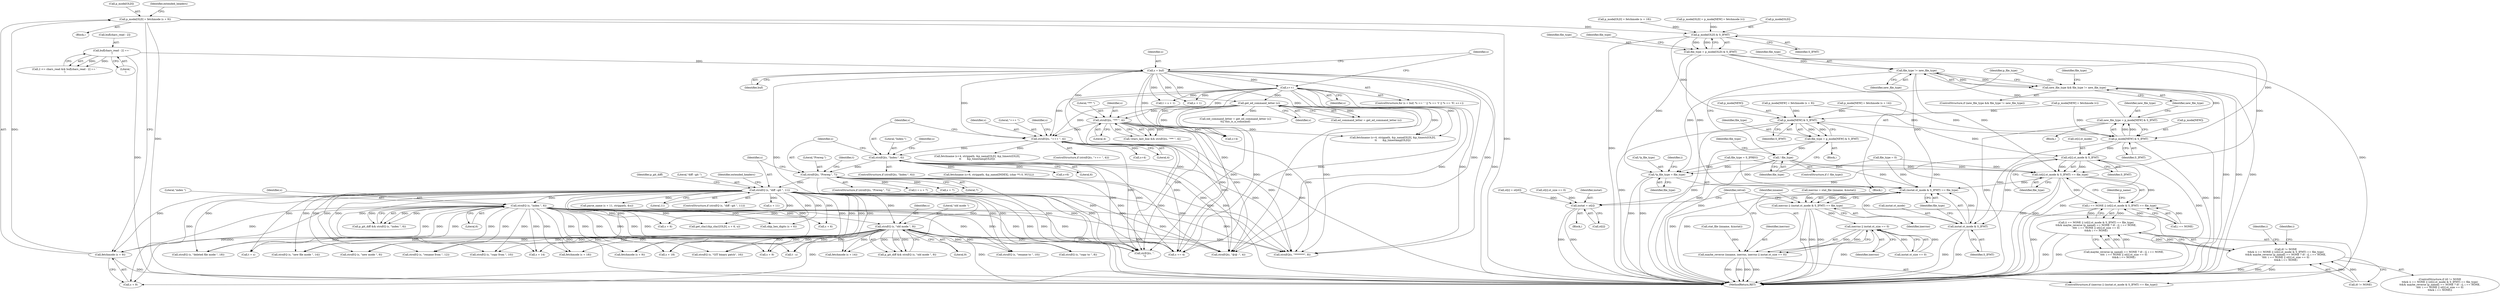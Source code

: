 digraph "0_savannah_f290f48a621867084884bfff87f8093c15195e6a@API" {
"1000965" [label="(Call,p_mode[OLD] = fetchmode (s + 9))"];
"1000969" [label="(Call,fetchmode (s + 9))"];
"1000754" [label="(Call,strnEQ (s, \"diff --git \", 11))"];
"1000665" [label="(Call,strnEQ(s, \"Prereq:\", 7))"];
"1000639" [label="(Call,strnEQ(s, \"Index:\", 6))"];
"1000609" [label="(Call,strnEQ(s, \"+++ \", 4))"];
"1000559" [label="(Call,get_ed_command_letter (s))"];
"1000438" [label="(Call,s = buf)"];
"1000430" [label="(Call,buf[chars_read - 2] == '\r')"];
"1000455" [label="(Call,s++)"];
"1000582" [label="(Call,strnEQ(s, \"*** \", 4))"];
"1000859" [label="(Call,strnEQ (s, \"index \", 6))"];
"1000960" [label="(Call,strnEQ (s, \"old mode \", 9))"];
"1001637" [label="(Call,p_mode[OLD] & S_IFMT)"];
"1001635" [label="(Call,file_type = p_mode[OLD] & S_IFMT)"];
"1001656" [label="(Call,file_type != new_file_type)"];
"1001654" [label="(Call,new_file_type && file_type != new_file_type)"];
"1001677" [label="(Call,*p_file_type = file_type)"];
"1001945" [label="(Call,(st[i].st_mode & S_IFMT) == file_type)"];
"1001941" [label="(Call,i == NONE || (st[i].st_mode & S_IFMT) == file_type)"];
"1001940" [label="(Call,(i == NONE || (st[i].st_mode & S_IFMT) == file_type)\n\t\t&& maybe_reverse (p_name[i == NONE ? i0 : i], i == NONE,\n\t\t\t\t  i == NONE || st[i].st_size == 0)\n\t\t&& i == NONE)"];
"1001936" [label="(Call,i0 != NONE\n\t\t&& (i == NONE || (st[i].st_mode & S_IFMT) == file_type)\n\t\t&& maybe_reverse (p_name[i == NONE ? i0 : i], i == NONE,\n\t\t\t\t  i == NONE || st[i].st_size == 0)\n\t\t&& i == NONE)"];
"1002117" [label="(Call,(instat.st_mode & S_IFMT) == file_type)"];
"1002115" [label="(Call,inerrno || (instat.st_mode & S_IFMT) == file_type)"];
"1002127" [label="(Call,inerrno || instat.st_size == 0)"];
"1002124" [label="(Call,maybe_reverse (inname, inerrno, inerrno || instat.st_size == 0))"];
"1001648" [label="(Call,p_mode[NEW] & S_IFMT)"];
"1001646" [label="(Call,new_file_type = p_mode[NEW] & S_IFMT)"];
"1001946" [label="(Call,st[i].st_mode & S_IFMT)"];
"1002118" [label="(Call,instat.st_mode & S_IFMT)"];
"1002157" [label="(Call,instat = st[i])"];
"1001666" [label="(Call,p_mode[NEW] & S_IFMT)"];
"1001664" [label="(Call,file_type = p_mode[NEW] & S_IFMT)"];
"1001672" [label="(Call,! file_type)"];
"1001667" [label="(Call,p_mode[NEW])"];
"1001946" [label="(Call,st[i].st_mode & S_IFMT)"];
"1002110" [label="(Call,stat_file (inname, &instat))"];
"1000584" [label="(Literal,\"*** \")"];
"1000799" [label="(Call,parse_name (s + 11, strippath, &u))"];
"1000481" [label="(Call,s + 1)"];
"1002128" [label="(Identifier,inerrno)"];
"1000858" [label="(Identifier,p_git_diff)"];
"1000129" [label="(Block,)"];
"1001303" [label="(Call,s += 4)"];
"1001656" [label="(Call,file_type != new_file_type)"];
"1001660" [label="(Identifier,file_type)"];
"1001067" [label="(Call,strnEQ (s, \"rename to \", 10))"];
"1000585" [label="(Literal,4)"];
"1000965" [label="(Call,p_mode[OLD] = fetchmode (s + 9))"];
"1000436" [label="(Literal,'\r')"];
"1000609" [label="(Call,strnEQ(s, \"+++ \", 4))"];
"1000646" [label="(Identifier,s)"];
"1000608" [label="(ControlStructure,if (strnEQ(s, \"+++ \", 4)))"];
"1000756" [label="(Literal,\"diff --git \")"];
"1001035" [label="(Call,s + 14)"];
"1000615" [label="(Call,s+4)"];
"1000943" [label="(Call,p_mode[OLD] = p_mode[NEW] = fetchmode (v))"];
"1000556" [label="(Call,(ed_command_letter = get_ed_command_letter (s))\n\t\t|| this_is_a_command)"];
"1000431" [label="(Call,buf[chars_read - 2])"];
"1000611" [label="(Literal,\"+++ \")"];
"1000970" [label="(Call,s + 9)"];
"1002159" [label="(Call,st[i])"];
"1000645" [label="(Call,s+6)"];
"1000588" [label="(Call,s+4)"];
"1000757" [label="(Literal,11)"];
"1000582" [label="(Call,strnEQ(s, \"*** \", 4))"];
"1000755" [label="(Identifier,s)"];
"1001223" [label="(Call,strEQ(s, \".\n\"))"];
"1000612" [label="(Literal,4)"];
"1000444" [label="(Identifier,s)"];
"1001677" [label="(Call,*p_file_type = file_type)"];
"1001758" [label="(Call,st[i] = st[i0])"];
"1000664" [label="(ControlStructure,if (strnEQ(s, \"Prereq:\", 7)))"];
"1000667" [label="(Literal,\"Prereq:\")"];
"1000761" [label="(Identifier,extended_headers)"];
"1000966" [label="(Call,p_mode[OLD])"];
"1000614" [label="(Call,fetchname (s+4, strippath, &p_name[OLD], &p_timestr[OLD],\n\t\t       &p_timestamp[OLD]))"];
"1001663" [label="(Block,)"];
"1001136" [label="(Call,t = s)"];
"1002164" [label="(MethodReturn,RET)"];
"1001945" [label="(Call,(st[i].st_mode & S_IFMT) == file_type)"];
"1001010" [label="(Call,s + 18)"];
"1001655" [label="(Identifier,new_file_type)"];
"1001940" [label="(Call,(i == NONE || (st[i].st_mode & S_IFMT) == file_type)\n\t\t&& maybe_reverse (p_name[i == NONE ? i0 : i], i == NONE,\n\t\t\t\t  i == NONE || st[i].st_size == 0)\n\t\t&& i == NONE)"];
"1002125" [label="(Identifier,inname)"];
"1001682" [label="(Identifier,i)"];
"1001936" [label="(Call,i0 != NONE\n\t\t&& (i == NONE || (st[i].st_mode & S_IFMT) == file_type)\n\t\t&& maybe_reverse (p_name[i == NONE ? i0 : i], i == NONE,\n\t\t\t\t  i == NONE || st[i].st_size == 0)\n\t\t&& i == NONE)"];
"1000559" [label="(Call,get_ed_command_letter (s))"];
"1001675" [label="(Identifier,file_type)"];
"1001200" [label="(Call,t - s)"];
"1001954" [label="(Call,maybe_reverse (p_name[i == NONE ? i0 : i], i == NONE,\n\t\t\t\t  i == NONE || st[i].st_size == 0)\n\t\t&& i == NONE)"];
"1000960" [label="(Call,strnEQ (s, \"old mode \", 9))"];
"1001672" [label="(Call,! file_type)"];
"1001635" [label="(Call,file_type = p_mode[OLD] & S_IFMT)"];
"1000969" [label="(Call,fetchmode (s + 9))"];
"1002124" [label="(Call,maybe_reverse (inname, inerrno, inerrno || instat.st_size == 0))"];
"1000947" [label="(Call,p_mode[NEW] = fetchmode (v))"];
"1000989" [label="(Call,fetchmode (s + 9))"];
"1002123" [label="(Identifier,file_type)"];
"1002126" [label="(Identifier,inerrno)"];
"1001030" [label="(Call,p_mode[NEW] = fetchmode (s + 14))"];
"1001648" [label="(Call,p_mode[NEW] & S_IFMT)"];
"1002108" [label="(Call,inerrno = stat_file (inname, &instat))"];
"1000641" [label="(Literal,\"Index:\")"];
"1000754" [label="(Call,strnEQ (s, \"diff --git \", 11))"];
"1001246" [label="(Call,strnEQ(s, \"@@ -\", 4))"];
"1000961" [label="(Identifier,s)"];
"1001664" [label="(Call,file_type = p_mode[NEW] & S_IFMT)"];
"1001952" [label="(Identifier,S_IFMT)"];
"1000861" [label="(Literal,\"index \")"];
"1000671" [label="(Call,t = s + 7)"];
"1001679" [label="(Identifier,p_file_type)"];
"1001050" [label="(Call,strnEQ (s, \"rename from \", 12))"];
"1002127" [label="(Call,inerrno || instat.st_size == 0)"];
"1001646" [label="(Call,new_file_type = p_mode[NEW] & S_IFMT)"];
"1000963" [label="(Literal,9)"];
"1001034" [label="(Call,fetchmode (s + 14))"];
"1001647" [label="(Identifier,new_file_type)"];
"1000673" [label="(Call,s + 7)"];
"1001941" [label="(Call,i == NONE || (st[i].st_mode & S_IFMT) == file_type)"];
"1001670" [label="(Identifier,S_IFMT)"];
"1001652" [label="(Identifier,S_IFMT)"];
"1001957" [label="(Identifier,p_name)"];
"1001666" [label="(Call,p_mode[NEW] & S_IFMT)"];
"1000665" [label="(Call,strnEQ(s, \"Prereq:\", 7))"];
"1000439" [label="(Identifier,s)"];
"1000642" [label="(Literal,6)"];
"1000962" [label="(Literal,\"old mode \")"];
"1000440" [label="(Identifier,buf)"];
"1001101" [label="(Call,strnEQ (s, \"copy to \", 8))"];
"1000426" [label="(Call,2 <= chars_read && buf[chars_read - 2] == '\r')"];
"1001942" [label="(Call,i == NONE)"];
"1002129" [label="(Call,instat.st_size == 0)"];
"1000985" [label="(Call,p_mode[NEW] = fetchmode (s + 9))"];
"1001641" [label="(Identifier,S_IFMT)"];
"1001084" [label="(Call,strnEQ (s, \"copy from \", 10))"];
"1000860" [label="(Identifier,s)"];
"1000974" [label="(Identifier,extended_headers)"];
"1002118" [label="(Call,instat.st_mode & S_IFMT)"];
"1000870" [label="(Call,skip_hex_digits (s + 6))"];
"1000639" [label="(Call,strnEQ(s, \"Index:\", 6))"];
"1001638" [label="(Call,p_mode[OLD])"];
"1000616" [label="(Identifier,s)"];
"1001982" [label="(Identifier,i)"];
"1001431" [label="(Call,strnEQ(s, \"********\", 8))"];
"1001009" [label="(Call,fetchmode (s + 18))"];
"1002117" [label="(Call,(instat.st_mode & S_IFMT) == file_type)"];
"1000964" [label="(Block,)"];
"1001644" [label="(Block,)"];
"1002115" [label="(Call,inerrno || (instat.st_mode & S_IFMT) == file_type)"];
"1001653" [label="(ControlStructure,if (new_file_type && file_type != new_file_type))"];
"1000638" [label="(ControlStructure,if (strnEQ(s, \"Index:\", 6)))"];
"1001935" [label="(ControlStructure,if (i0 != NONE\n\t\t&& (i == NONE || (st[i].st_mode & S_IFMT) == file_type)\n\t\t&& maybe_reverse (p_name[i == NONE ? i0 : i], i == NONE,\n\t\t\t\t  i == NONE || st[i].st_size == 0)\n\t\t&& i == NONE))"];
"1001000" [label="(Call,strnEQ (s, \"deleted file mode \", 18))"];
"1000456" [label="(Identifier,s)"];
"1000753" [label="(ControlStructure,if (strnEQ (s, \"diff --git \", 11)))"];
"1000560" [label="(Identifier,s)"];
"1000430" [label="(Call,buf[chars_read - 2] == '\r')"];
"1001649" [label="(Call,p_mode[NEW])"];
"1001637" [label="(Call,p_mode[OLD] & S_IFMT)"];
"1000672" [label="(Identifier,t)"];
"1000610" [label="(Identifier,s)"];
"1001665" [label="(Identifier,file_type)"];
"1001657" [label="(Identifier,file_type)"];
"1000644" [label="(Call,fetchname (s+6, strippath, &p_name[INDEX], (char **) 0, NULL))"];
"1000557" [label="(Call,ed_command_letter = get_ed_command_letter (s))"];
"1000862" [label="(Literal,6)"];
"1002119" [label="(Call,instat.st_mode)"];
"1002140" [label="(Block,)"];
"1001643" [label="(Identifier,file_type)"];
"1000859" [label="(Call,strnEQ (s, \"index \", 6))"];
"1002122" [label="(Identifier,S_IFMT)"];
"1002116" [label="(Identifier,inerrno)"];
"1001680" [label="(Identifier,file_type)"];
"1000438" [label="(Call,s = buf)"];
"1000871" [label="(Call,s + 6)"];
"1000668" [label="(Literal,7)"];
"1000455" [label="(Call,s++)"];
"1001025" [label="(Call,strnEQ (s, \"new file mode \", 14))"];
"1000479" [label="(Call,t = s + 1)"];
"1000437" [label="(ControlStructure,for (s = buf; *s == ' ' || *s == '\t' || *s == 'X'; s++))"];
"1000800" [label="(Call,s + 11)"];
"1001659" [label="(Call,file_type = 0)"];
"1001005" [label="(Call,p_mode[OLD] = fetchmode (s + 18))"];
"1001971" [label="(Call,st[i].st_size == 0)"];
"1000980" [label="(Call,strnEQ (s, \"new mode \", 9))"];
"1002114" [label="(ControlStructure,if (inerrno || (instat.st_mode & S_IFMT) == file_type))"];
"1001654" [label="(Call,new_file_type && file_type != new_file_type)"];
"1000583" [label="(Identifier,s)"];
"1001674" [label="(Call,file_type = S_IFREG)"];
"1001658" [label="(Identifier,new_file_type)"];
"1001118" [label="(Call,strnEQ (s, \"GIT binary patch\", 16))"];
"1001671" [label="(ControlStructure,if (! file_type))"];
"1000587" [label="(Call,fetchname (s+4, strippath, &p_name[OLD], &p_timestr[OLD],\n\t\t       &p_timestamp[OLD]))"];
"1000579" [label="(Call,!stars_last_line && strnEQ(s, \"*** \", 4))"];
"1000908" [label="(Call,s + 6)"];
"1002158" [label="(Identifier,instat)"];
"1001937" [label="(Call,i0 != NONE)"];
"1002157" [label="(Call,instat = st[i])"];
"1001673" [label="(Identifier,file_type)"];
"1000990" [label="(Call,s + 9)"];
"1000903" [label="(Call,get_sha1(&p_sha1[OLD], s + 6, u))"];
"1000640" [label="(Identifier,s)"];
"1001636" [label="(Identifier,file_type)"];
"1001947" [label="(Call,st[i].st_mode)"];
"1000958" [label="(Call,p_git_diff && strnEQ (s, \"old mode \", 9))"];
"1001678" [label="(Call,*p_file_type)"];
"1001987" [label="(Identifier,i)"];
"1000666" [label="(Identifier,s)"];
"1000857" [label="(Call,p_git_diff && strnEQ (s, \"index \", 6))"];
"1001953" [label="(Identifier,file_type)"];
"1002163" [label="(Identifier,retval)"];
"1000965" -> "1000964"  [label="AST: "];
"1000965" -> "1000969"  [label="CFG: "];
"1000966" -> "1000965"  [label="AST: "];
"1000969" -> "1000965"  [label="AST: "];
"1000974" -> "1000965"  [label="CFG: "];
"1000965" -> "1002164"  [label="DDG: "];
"1000965" -> "1002164"  [label="DDG: "];
"1000969" -> "1000965"  [label="DDG: "];
"1000965" -> "1001637"  [label="DDG: "];
"1000969" -> "1000970"  [label="CFG: "];
"1000970" -> "1000969"  [label="AST: "];
"1000969" -> "1002164"  [label="DDG: "];
"1000754" -> "1000969"  [label="DDG: "];
"1000859" -> "1000969"  [label="DDG: "];
"1000960" -> "1000969"  [label="DDG: "];
"1000754" -> "1000753"  [label="AST: "];
"1000754" -> "1000757"  [label="CFG: "];
"1000755" -> "1000754"  [label="AST: "];
"1000756" -> "1000754"  [label="AST: "];
"1000757" -> "1000754"  [label="AST: "];
"1000761" -> "1000754"  [label="CFG: "];
"1000858" -> "1000754"  [label="CFG: "];
"1000754" -> "1002164"  [label="DDG: "];
"1000754" -> "1002164"  [label="DDG: "];
"1000665" -> "1000754"  [label="DDG: "];
"1000754" -> "1000799"  [label="DDG: "];
"1000754" -> "1000800"  [label="DDG: "];
"1000754" -> "1000859"  [label="DDG: "];
"1000754" -> "1000870"  [label="DDG: "];
"1000754" -> "1000871"  [label="DDG: "];
"1000754" -> "1000903"  [label="DDG: "];
"1000754" -> "1000908"  [label="DDG: "];
"1000754" -> "1000960"  [label="DDG: "];
"1000754" -> "1000970"  [label="DDG: "];
"1000754" -> "1000980"  [label="DDG: "];
"1000754" -> "1000989"  [label="DDG: "];
"1000754" -> "1000990"  [label="DDG: "];
"1000754" -> "1001000"  [label="DDG: "];
"1000754" -> "1001009"  [label="DDG: "];
"1000754" -> "1001010"  [label="DDG: "];
"1000754" -> "1001025"  [label="DDG: "];
"1000754" -> "1001034"  [label="DDG: "];
"1000754" -> "1001035"  [label="DDG: "];
"1000754" -> "1001050"  [label="DDG: "];
"1000754" -> "1001067"  [label="DDG: "];
"1000754" -> "1001084"  [label="DDG: "];
"1000754" -> "1001101"  [label="DDG: "];
"1000754" -> "1001118"  [label="DDG: "];
"1000754" -> "1001136"  [label="DDG: "];
"1000754" -> "1001200"  [label="DDG: "];
"1000754" -> "1001223"  [label="DDG: "];
"1000754" -> "1001246"  [label="DDG: "];
"1000754" -> "1001303"  [label="DDG: "];
"1000754" -> "1001431"  [label="DDG: "];
"1000665" -> "1000664"  [label="AST: "];
"1000665" -> "1000668"  [label="CFG: "];
"1000666" -> "1000665"  [label="AST: "];
"1000667" -> "1000665"  [label="AST: "];
"1000668" -> "1000665"  [label="AST: "];
"1000672" -> "1000665"  [label="CFG: "];
"1000755" -> "1000665"  [label="CFG: "];
"1000665" -> "1002164"  [label="DDG: "];
"1000639" -> "1000665"  [label="DDG: "];
"1000665" -> "1000671"  [label="DDG: "];
"1000665" -> "1000673"  [label="DDG: "];
"1000665" -> "1001223"  [label="DDG: "];
"1000665" -> "1001246"  [label="DDG: "];
"1000665" -> "1001303"  [label="DDG: "];
"1000665" -> "1001431"  [label="DDG: "];
"1000639" -> "1000638"  [label="AST: "];
"1000639" -> "1000642"  [label="CFG: "];
"1000640" -> "1000639"  [label="AST: "];
"1000641" -> "1000639"  [label="AST: "];
"1000642" -> "1000639"  [label="AST: "];
"1000646" -> "1000639"  [label="CFG: "];
"1000666" -> "1000639"  [label="CFG: "];
"1000639" -> "1002164"  [label="DDG: "];
"1000609" -> "1000639"  [label="DDG: "];
"1000639" -> "1000644"  [label="DDG: "];
"1000639" -> "1000645"  [label="DDG: "];
"1000639" -> "1001223"  [label="DDG: "];
"1000639" -> "1001246"  [label="DDG: "];
"1000639" -> "1001303"  [label="DDG: "];
"1000639" -> "1001431"  [label="DDG: "];
"1000609" -> "1000608"  [label="AST: "];
"1000609" -> "1000612"  [label="CFG: "];
"1000610" -> "1000609"  [label="AST: "];
"1000611" -> "1000609"  [label="AST: "];
"1000612" -> "1000609"  [label="AST: "];
"1000616" -> "1000609"  [label="CFG: "];
"1000640" -> "1000609"  [label="CFG: "];
"1000609" -> "1002164"  [label="DDG: "];
"1000559" -> "1000609"  [label="DDG: "];
"1000582" -> "1000609"  [label="DDG: "];
"1000438" -> "1000609"  [label="DDG: "];
"1000455" -> "1000609"  [label="DDG: "];
"1000609" -> "1000614"  [label="DDG: "];
"1000609" -> "1000615"  [label="DDG: "];
"1000609" -> "1001223"  [label="DDG: "];
"1000609" -> "1001246"  [label="DDG: "];
"1000609" -> "1001303"  [label="DDG: "];
"1000609" -> "1001431"  [label="DDG: "];
"1000559" -> "1000557"  [label="AST: "];
"1000559" -> "1000560"  [label="CFG: "];
"1000560" -> "1000559"  [label="AST: "];
"1000557" -> "1000559"  [label="CFG: "];
"1000559" -> "1000556"  [label="DDG: "];
"1000559" -> "1000557"  [label="DDG: "];
"1000438" -> "1000559"  [label="DDG: "];
"1000455" -> "1000559"  [label="DDG: "];
"1000559" -> "1000582"  [label="DDG: "];
"1000559" -> "1000587"  [label="DDG: "];
"1000559" -> "1000588"  [label="DDG: "];
"1000559" -> "1001223"  [label="DDG: "];
"1000559" -> "1001246"  [label="DDG: "];
"1000559" -> "1001303"  [label="DDG: "];
"1000559" -> "1001431"  [label="DDG: "];
"1000438" -> "1000437"  [label="AST: "];
"1000438" -> "1000440"  [label="CFG: "];
"1000439" -> "1000438"  [label="AST: "];
"1000440" -> "1000438"  [label="AST: "];
"1000444" -> "1000438"  [label="CFG: "];
"1000438" -> "1002164"  [label="DDG: "];
"1000430" -> "1000438"  [label="DDG: "];
"1000438" -> "1000455"  [label="DDG: "];
"1000438" -> "1000479"  [label="DDG: "];
"1000438" -> "1000481"  [label="DDG: "];
"1000438" -> "1000582"  [label="DDG: "];
"1000438" -> "1000587"  [label="DDG: "];
"1000438" -> "1000588"  [label="DDG: "];
"1000438" -> "1001223"  [label="DDG: "];
"1000438" -> "1001246"  [label="DDG: "];
"1000438" -> "1001303"  [label="DDG: "];
"1000438" -> "1001431"  [label="DDG: "];
"1000430" -> "1000426"  [label="AST: "];
"1000430" -> "1000436"  [label="CFG: "];
"1000431" -> "1000430"  [label="AST: "];
"1000436" -> "1000430"  [label="AST: "];
"1000426" -> "1000430"  [label="CFG: "];
"1000430" -> "1002164"  [label="DDG: "];
"1000430" -> "1000426"  [label="DDG: "];
"1000430" -> "1000426"  [label="DDG: "];
"1000455" -> "1000437"  [label="AST: "];
"1000455" -> "1000456"  [label="CFG: "];
"1000456" -> "1000455"  [label="AST: "];
"1000444" -> "1000455"  [label="CFG: "];
"1000455" -> "1000479"  [label="DDG: "];
"1000455" -> "1000481"  [label="DDG: "];
"1000455" -> "1000582"  [label="DDG: "];
"1000455" -> "1000587"  [label="DDG: "];
"1000455" -> "1000588"  [label="DDG: "];
"1000455" -> "1001223"  [label="DDG: "];
"1000455" -> "1001246"  [label="DDG: "];
"1000455" -> "1001303"  [label="DDG: "];
"1000455" -> "1001431"  [label="DDG: "];
"1000582" -> "1000579"  [label="AST: "];
"1000582" -> "1000585"  [label="CFG: "];
"1000583" -> "1000582"  [label="AST: "];
"1000584" -> "1000582"  [label="AST: "];
"1000585" -> "1000582"  [label="AST: "];
"1000579" -> "1000582"  [label="CFG: "];
"1000582" -> "1000579"  [label="DDG: "];
"1000582" -> "1000579"  [label="DDG: "];
"1000582" -> "1000579"  [label="DDG: "];
"1000582" -> "1000587"  [label="DDG: "];
"1000582" -> "1000588"  [label="DDG: "];
"1000582" -> "1001223"  [label="DDG: "];
"1000582" -> "1001246"  [label="DDG: "];
"1000582" -> "1001303"  [label="DDG: "];
"1000582" -> "1001431"  [label="DDG: "];
"1000859" -> "1000857"  [label="AST: "];
"1000859" -> "1000862"  [label="CFG: "];
"1000860" -> "1000859"  [label="AST: "];
"1000861" -> "1000859"  [label="AST: "];
"1000862" -> "1000859"  [label="AST: "];
"1000857" -> "1000859"  [label="CFG: "];
"1000859" -> "1002164"  [label="DDG: "];
"1000859" -> "1000857"  [label="DDG: "];
"1000859" -> "1000857"  [label="DDG: "];
"1000859" -> "1000857"  [label="DDG: "];
"1000859" -> "1000870"  [label="DDG: "];
"1000859" -> "1000871"  [label="DDG: "];
"1000859" -> "1000903"  [label="DDG: "];
"1000859" -> "1000908"  [label="DDG: "];
"1000859" -> "1000960"  [label="DDG: "];
"1000859" -> "1000970"  [label="DDG: "];
"1000859" -> "1000980"  [label="DDG: "];
"1000859" -> "1000989"  [label="DDG: "];
"1000859" -> "1000990"  [label="DDG: "];
"1000859" -> "1001000"  [label="DDG: "];
"1000859" -> "1001009"  [label="DDG: "];
"1000859" -> "1001010"  [label="DDG: "];
"1000859" -> "1001025"  [label="DDG: "];
"1000859" -> "1001034"  [label="DDG: "];
"1000859" -> "1001035"  [label="DDG: "];
"1000859" -> "1001050"  [label="DDG: "];
"1000859" -> "1001067"  [label="DDG: "];
"1000859" -> "1001084"  [label="DDG: "];
"1000859" -> "1001101"  [label="DDG: "];
"1000859" -> "1001118"  [label="DDG: "];
"1000859" -> "1001136"  [label="DDG: "];
"1000859" -> "1001200"  [label="DDG: "];
"1000859" -> "1001223"  [label="DDG: "];
"1000859" -> "1001246"  [label="DDG: "];
"1000859" -> "1001303"  [label="DDG: "];
"1000859" -> "1001431"  [label="DDG: "];
"1000960" -> "1000958"  [label="AST: "];
"1000960" -> "1000963"  [label="CFG: "];
"1000961" -> "1000960"  [label="AST: "];
"1000962" -> "1000960"  [label="AST: "];
"1000963" -> "1000960"  [label="AST: "];
"1000958" -> "1000960"  [label="CFG: "];
"1000960" -> "1002164"  [label="DDG: "];
"1000960" -> "1000958"  [label="DDG: "];
"1000960" -> "1000958"  [label="DDG: "];
"1000960" -> "1000958"  [label="DDG: "];
"1000960" -> "1000970"  [label="DDG: "];
"1000960" -> "1000980"  [label="DDG: "];
"1000960" -> "1000989"  [label="DDG: "];
"1000960" -> "1000990"  [label="DDG: "];
"1000960" -> "1001000"  [label="DDG: "];
"1000960" -> "1001009"  [label="DDG: "];
"1000960" -> "1001010"  [label="DDG: "];
"1000960" -> "1001025"  [label="DDG: "];
"1000960" -> "1001034"  [label="DDG: "];
"1000960" -> "1001035"  [label="DDG: "];
"1000960" -> "1001050"  [label="DDG: "];
"1000960" -> "1001067"  [label="DDG: "];
"1000960" -> "1001084"  [label="DDG: "];
"1000960" -> "1001101"  [label="DDG: "];
"1000960" -> "1001118"  [label="DDG: "];
"1000960" -> "1001136"  [label="DDG: "];
"1000960" -> "1001200"  [label="DDG: "];
"1000960" -> "1001223"  [label="DDG: "];
"1000960" -> "1001246"  [label="DDG: "];
"1000960" -> "1001303"  [label="DDG: "];
"1000960" -> "1001431"  [label="DDG: "];
"1001637" -> "1001635"  [label="AST: "];
"1001637" -> "1001641"  [label="CFG: "];
"1001638" -> "1001637"  [label="AST: "];
"1001641" -> "1001637"  [label="AST: "];
"1001635" -> "1001637"  [label="CFG: "];
"1001637" -> "1002164"  [label="DDG: "];
"1001637" -> "1001635"  [label="DDG: "];
"1001637" -> "1001635"  [label="DDG: "];
"1000943" -> "1001637"  [label="DDG: "];
"1001005" -> "1001637"  [label="DDG: "];
"1001637" -> "1001648"  [label="DDG: "];
"1001637" -> "1001666"  [label="DDG: "];
"1001635" -> "1000129"  [label="AST: "];
"1001636" -> "1001635"  [label="AST: "];
"1001643" -> "1001635"  [label="CFG: "];
"1001635" -> "1002164"  [label="DDG: "];
"1001635" -> "1001656"  [label="DDG: "];
"1001635" -> "1001677"  [label="DDG: "];
"1001635" -> "1001945"  [label="DDG: "];
"1001635" -> "1002117"  [label="DDG: "];
"1001656" -> "1001654"  [label="AST: "];
"1001656" -> "1001658"  [label="CFG: "];
"1001657" -> "1001656"  [label="AST: "];
"1001658" -> "1001656"  [label="AST: "];
"1001654" -> "1001656"  [label="CFG: "];
"1001656" -> "1001654"  [label="DDG: "];
"1001656" -> "1001654"  [label="DDG: "];
"1001646" -> "1001656"  [label="DDG: "];
"1001656" -> "1001677"  [label="DDG: "];
"1001656" -> "1001945"  [label="DDG: "];
"1001656" -> "1002117"  [label="DDG: "];
"1001654" -> "1001653"  [label="AST: "];
"1001654" -> "1001655"  [label="CFG: "];
"1001655" -> "1001654"  [label="AST: "];
"1001660" -> "1001654"  [label="CFG: "];
"1001679" -> "1001654"  [label="CFG: "];
"1001654" -> "1002164"  [label="DDG: "];
"1001654" -> "1002164"  [label="DDG: "];
"1001654" -> "1002164"  [label="DDG: "];
"1001646" -> "1001654"  [label="DDG: "];
"1001677" -> "1000129"  [label="AST: "];
"1001677" -> "1001680"  [label="CFG: "];
"1001678" -> "1001677"  [label="AST: "];
"1001680" -> "1001677"  [label="AST: "];
"1001682" -> "1001677"  [label="CFG: "];
"1001677" -> "1002164"  [label="DDG: "];
"1001677" -> "1002164"  [label="DDG: "];
"1001659" -> "1001677"  [label="DDG: "];
"1001672" -> "1001677"  [label="DDG: "];
"1001674" -> "1001677"  [label="DDG: "];
"1001945" -> "1001941"  [label="AST: "];
"1001945" -> "1001953"  [label="CFG: "];
"1001946" -> "1001945"  [label="AST: "];
"1001953" -> "1001945"  [label="AST: "];
"1001941" -> "1001945"  [label="CFG: "];
"1001945" -> "1002164"  [label="DDG: "];
"1001945" -> "1002164"  [label="DDG: "];
"1001945" -> "1001941"  [label="DDG: "];
"1001945" -> "1001941"  [label="DDG: "];
"1001946" -> "1001945"  [label="DDG: "];
"1001946" -> "1001945"  [label="DDG: "];
"1001659" -> "1001945"  [label="DDG: "];
"1001672" -> "1001945"  [label="DDG: "];
"1001674" -> "1001945"  [label="DDG: "];
"1001945" -> "1002117"  [label="DDG: "];
"1001941" -> "1001940"  [label="AST: "];
"1001941" -> "1001942"  [label="CFG: "];
"1001942" -> "1001941"  [label="AST: "];
"1001957" -> "1001941"  [label="CFG: "];
"1001940" -> "1001941"  [label="CFG: "];
"1001941" -> "1002164"  [label="DDG: "];
"1001941" -> "1001940"  [label="DDG: "];
"1001941" -> "1001940"  [label="DDG: "];
"1001942" -> "1001941"  [label="DDG: "];
"1001942" -> "1001941"  [label="DDG: "];
"1001940" -> "1001936"  [label="AST: "];
"1001940" -> "1001954"  [label="CFG: "];
"1001954" -> "1001940"  [label="AST: "];
"1001936" -> "1001940"  [label="CFG: "];
"1001940" -> "1002164"  [label="DDG: "];
"1001940" -> "1002164"  [label="DDG: "];
"1001940" -> "1001936"  [label="DDG: "];
"1001940" -> "1001936"  [label="DDG: "];
"1001954" -> "1001940"  [label="DDG: "];
"1001954" -> "1001940"  [label="DDG: "];
"1001936" -> "1001935"  [label="AST: "];
"1001936" -> "1001937"  [label="CFG: "];
"1001937" -> "1001936"  [label="AST: "];
"1001982" -> "1001936"  [label="CFG: "];
"1001987" -> "1001936"  [label="CFG: "];
"1001936" -> "1002164"  [label="DDG: "];
"1001936" -> "1002164"  [label="DDG: "];
"1001936" -> "1002164"  [label="DDG: "];
"1001937" -> "1001936"  [label="DDG: "];
"1001937" -> "1001936"  [label="DDG: "];
"1002117" -> "1002115"  [label="AST: "];
"1002117" -> "1002123"  [label="CFG: "];
"1002118" -> "1002117"  [label="AST: "];
"1002123" -> "1002117"  [label="AST: "];
"1002115" -> "1002117"  [label="CFG: "];
"1002117" -> "1002164"  [label="DDG: "];
"1002117" -> "1002164"  [label="DDG: "];
"1002117" -> "1002115"  [label="DDG: "];
"1002117" -> "1002115"  [label="DDG: "];
"1002118" -> "1002117"  [label="DDG: "];
"1002118" -> "1002117"  [label="DDG: "];
"1001659" -> "1002117"  [label="DDG: "];
"1001672" -> "1002117"  [label="DDG: "];
"1001674" -> "1002117"  [label="DDG: "];
"1002115" -> "1002114"  [label="AST: "];
"1002115" -> "1002116"  [label="CFG: "];
"1002116" -> "1002115"  [label="AST: "];
"1002125" -> "1002115"  [label="CFG: "];
"1002163" -> "1002115"  [label="CFG: "];
"1002115" -> "1002164"  [label="DDG: "];
"1002115" -> "1002164"  [label="DDG: "];
"1002115" -> "1002164"  [label="DDG: "];
"1002108" -> "1002115"  [label="DDG: "];
"1002115" -> "1002127"  [label="DDG: "];
"1002127" -> "1002124"  [label="AST: "];
"1002127" -> "1002128"  [label="CFG: "];
"1002127" -> "1002129"  [label="CFG: "];
"1002128" -> "1002127"  [label="AST: "];
"1002129" -> "1002127"  [label="AST: "];
"1002124" -> "1002127"  [label="CFG: "];
"1002127" -> "1002164"  [label="DDG: "];
"1002127" -> "1002124"  [label="DDG: "];
"1002127" -> "1002124"  [label="DDG: "];
"1002129" -> "1002127"  [label="DDG: "];
"1002129" -> "1002127"  [label="DDG: "];
"1002124" -> "1002114"  [label="AST: "];
"1002125" -> "1002124"  [label="AST: "];
"1002126" -> "1002124"  [label="AST: "];
"1002163" -> "1002124"  [label="CFG: "];
"1002124" -> "1002164"  [label="DDG: "];
"1002124" -> "1002164"  [label="DDG: "];
"1002124" -> "1002164"  [label="DDG: "];
"1002124" -> "1002164"  [label="DDG: "];
"1002110" -> "1002124"  [label="DDG: "];
"1001648" -> "1001646"  [label="AST: "];
"1001648" -> "1001652"  [label="CFG: "];
"1001649" -> "1001648"  [label="AST: "];
"1001652" -> "1001648"  [label="AST: "];
"1001646" -> "1001648"  [label="CFG: "];
"1001648" -> "1002164"  [label="DDG: "];
"1001648" -> "1002164"  [label="DDG: "];
"1001648" -> "1001646"  [label="DDG: "];
"1001648" -> "1001646"  [label="DDG: "];
"1000947" -> "1001648"  [label="DDG: "];
"1000985" -> "1001648"  [label="DDG: "];
"1001030" -> "1001648"  [label="DDG: "];
"1001648" -> "1001946"  [label="DDG: "];
"1001648" -> "1002118"  [label="DDG: "];
"1001646" -> "1001644"  [label="AST: "];
"1001647" -> "1001646"  [label="AST: "];
"1001655" -> "1001646"  [label="CFG: "];
"1001646" -> "1002164"  [label="DDG: "];
"1001946" -> "1001952"  [label="CFG: "];
"1001947" -> "1001946"  [label="AST: "];
"1001952" -> "1001946"  [label="AST: "];
"1001953" -> "1001946"  [label="CFG: "];
"1001946" -> "1002164"  [label="DDG: "];
"1001946" -> "1002164"  [label="DDG: "];
"1001666" -> "1001946"  [label="DDG: "];
"1001946" -> "1002118"  [label="DDG: "];
"1001946" -> "1002157"  [label="DDG: "];
"1002118" -> "1002122"  [label="CFG: "];
"1002119" -> "1002118"  [label="AST: "];
"1002122" -> "1002118"  [label="AST: "];
"1002123" -> "1002118"  [label="CFG: "];
"1002118" -> "1002164"  [label="DDG: "];
"1002118" -> "1002164"  [label="DDG: "];
"1001666" -> "1002118"  [label="DDG: "];
"1002157" -> "1002140"  [label="AST: "];
"1002157" -> "1002159"  [label="CFG: "];
"1002158" -> "1002157"  [label="AST: "];
"1002159" -> "1002157"  [label="AST: "];
"1002163" -> "1002157"  [label="CFG: "];
"1002157" -> "1002164"  [label="DDG: "];
"1002157" -> "1002164"  [label="DDG: "];
"1001758" -> "1002157"  [label="DDG: "];
"1001971" -> "1002157"  [label="DDG: "];
"1001666" -> "1001664"  [label="AST: "];
"1001666" -> "1001670"  [label="CFG: "];
"1001667" -> "1001666"  [label="AST: "];
"1001670" -> "1001666"  [label="AST: "];
"1001664" -> "1001666"  [label="CFG: "];
"1001666" -> "1002164"  [label="DDG: "];
"1001666" -> "1002164"  [label="DDG: "];
"1001666" -> "1001664"  [label="DDG: "];
"1001666" -> "1001664"  [label="DDG: "];
"1000947" -> "1001666"  [label="DDG: "];
"1000985" -> "1001666"  [label="DDG: "];
"1001030" -> "1001666"  [label="DDG: "];
"1001664" -> "1001663"  [label="AST: "];
"1001665" -> "1001664"  [label="AST: "];
"1001673" -> "1001664"  [label="CFG: "];
"1001664" -> "1002164"  [label="DDG: "];
"1001664" -> "1001672"  [label="DDG: "];
"1001672" -> "1001671"  [label="AST: "];
"1001672" -> "1001673"  [label="CFG: "];
"1001673" -> "1001672"  [label="AST: "];
"1001675" -> "1001672"  [label="CFG: "];
"1001679" -> "1001672"  [label="CFG: "];
"1001672" -> "1002164"  [label="DDG: "];
}
